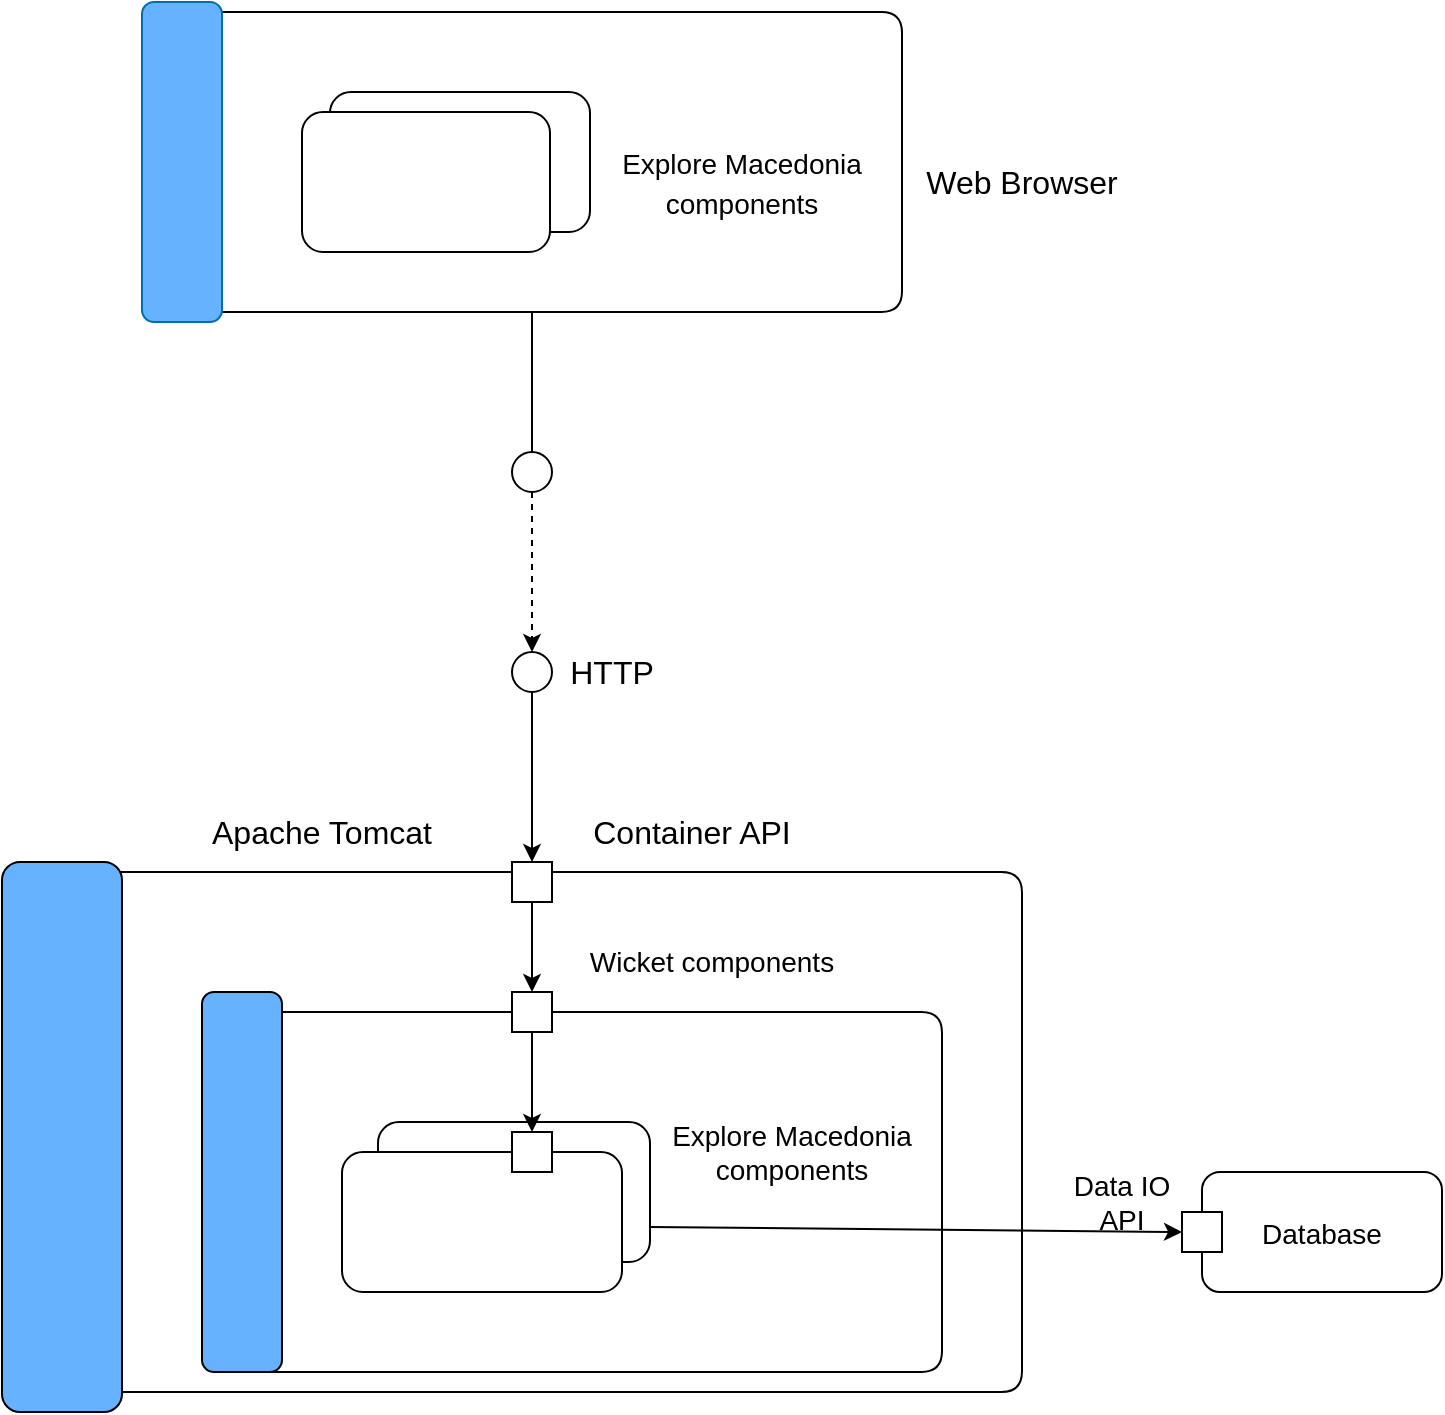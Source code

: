 <mxfile version="15.8.7" type="device"><diagram id="QTyT5MWDh5bFaHqdwtnS" name="Page-1"><mxGraphModel dx="1221" dy="681" grid="1" gridSize="10" guides="1" tooltips="1" connect="1" arrows="1" fold="1" page="1" pageScale="1" pageWidth="827" pageHeight="1169" math="0" shadow="0"><root><mxCell id="0"/><mxCell id="1" parent="0"/><mxCell id="1Oal8KcyTBIZTDFiERmD-1" value="Horizontal Container" style="swimlane;horizontal=0;rounded=1;" vertex="1" parent="1"><mxGeometry x="170" y="140" width="370" height="150" as="geometry"/></mxCell><mxCell id="1Oal8KcyTBIZTDFiERmD-2" value="" style="rounded=1;whiteSpace=wrap;html=1;fillColor=#66B2FF;fontColor=#ffffff;strokeColor=#006EAF;" vertex="1" parent="1Oal8KcyTBIZTDFiERmD-1"><mxGeometry x="-10" y="-5" width="40" height="160" as="geometry"/></mxCell><mxCell id="1Oal8KcyTBIZTDFiERmD-3" value="" style="rounded=1;whiteSpace=wrap;html=1;" vertex="1" parent="1Oal8KcyTBIZTDFiERmD-1"><mxGeometry x="84" y="40" width="130" height="70" as="geometry"/></mxCell><mxCell id="1Oal8KcyTBIZTDFiERmD-4" value="" style="rounded=1;whiteSpace=wrap;html=1;" vertex="1" parent="1Oal8KcyTBIZTDFiERmD-1"><mxGeometry x="70" y="50" width="124" height="70" as="geometry"/></mxCell><mxCell id="1Oal8KcyTBIZTDFiERmD-6" value="&lt;font style=&quot;font-size: 14px&quot;&gt;Explore Macedonia components&lt;/font&gt;" style="text;html=1;strokeColor=none;fillColor=none;align=center;verticalAlign=middle;whiteSpace=wrap;rounded=0;fontSize=16;" vertex="1" parent="1Oal8KcyTBIZTDFiERmD-1"><mxGeometry x="210" y="65" width="160" height="40" as="geometry"/></mxCell><mxCell id="1Oal8KcyTBIZTDFiERmD-5" value="&lt;font style=&quot;font-size: 16px&quot;&gt;Web Browser&lt;/font&gt;" style="text;html=1;strokeColor=none;fillColor=none;align=center;verticalAlign=middle;whiteSpace=wrap;rounded=0;" vertex="1" parent="1"><mxGeometry x="550" y="210" width="100" height="30" as="geometry"/></mxCell><mxCell id="1Oal8KcyTBIZTDFiERmD-7" value="" style="endArrow=none;html=1;rounded=0;fontSize=14;exitX=0.5;exitY=1;exitDx=0;exitDy=0;" edge="1" parent="1" source="1Oal8KcyTBIZTDFiERmD-1" target="1Oal8KcyTBIZTDFiERmD-8"><mxGeometry width="50" height="50" relative="1" as="geometry"><mxPoint x="390" y="290" as="sourcePoint"/><mxPoint x="390" y="360" as="targetPoint"/></mxGeometry></mxCell><mxCell id="1Oal8KcyTBIZTDFiERmD-8" value="" style="ellipse;whiteSpace=wrap;html=1;aspect=fixed;rounded=1;fontSize=14;" vertex="1" parent="1"><mxGeometry x="345" y="360" width="20" height="20" as="geometry"/></mxCell><mxCell id="1Oal8KcyTBIZTDFiERmD-9" value="" style="endArrow=classic;html=1;rounded=0;fontSize=14;exitX=0.5;exitY=1;exitDx=0;exitDy=0;entryX=0.5;entryY=0;entryDx=0;entryDy=0;dashed=1;" edge="1" parent="1" source="1Oal8KcyTBIZTDFiERmD-8" target="1Oal8KcyTBIZTDFiERmD-10"><mxGeometry width="50" height="50" relative="1" as="geometry"><mxPoint x="440" y="410" as="sourcePoint"/><mxPoint x="510" y="430" as="targetPoint"/></mxGeometry></mxCell><mxCell id="1Oal8KcyTBIZTDFiERmD-10" value="" style="ellipse;whiteSpace=wrap;html=1;aspect=fixed;rounded=1;fontSize=14;" vertex="1" parent="1"><mxGeometry x="345" y="460" width="20" height="20" as="geometry"/></mxCell><mxCell id="1Oal8KcyTBIZTDFiERmD-13" value="" style="endArrow=classic;html=1;rounded=0;fontSize=14;exitX=0.5;exitY=1;exitDx=0;exitDy=0;" edge="1" parent="1" source="1Oal8KcyTBIZTDFiERmD-10" target="1Oal8KcyTBIZTDFiERmD-15"><mxGeometry width="50" height="50" relative="1" as="geometry"><mxPoint x="390" y="490" as="sourcePoint"/><mxPoint x="390" y="560" as="targetPoint"/></mxGeometry></mxCell><mxCell id="1Oal8KcyTBIZTDFiERmD-14" value="Horizontal Container" style="swimlane;horizontal=0;rounded=1;fontSize=14;fillColor=#66B2FF;" vertex="1" parent="1"><mxGeometry x="120" y="570" width="480" height="260" as="geometry"/></mxCell><mxCell id="1Oal8KcyTBIZTDFiERmD-18" value="Horizontal Container" style="swimlane;horizontal=0;rounded=1;fontSize=14;fillColor=#66B2FF;" vertex="1" parent="1Oal8KcyTBIZTDFiERmD-14"><mxGeometry x="80" y="70" width="360" height="180" as="geometry"/></mxCell><mxCell id="1Oal8KcyTBIZTDFiERmD-19" value="" style="rounded=1;whiteSpace=wrap;html=1;" vertex="1" parent="1Oal8KcyTBIZTDFiERmD-18"><mxGeometry x="78" y="55" width="136" height="70" as="geometry"/></mxCell><mxCell id="1Oal8KcyTBIZTDFiERmD-20" value="" style="rounded=1;whiteSpace=wrap;html=1;" vertex="1" parent="1Oal8KcyTBIZTDFiERmD-18"><mxGeometry x="60" y="70" width="140" height="70" as="geometry"/></mxCell><mxCell id="1Oal8KcyTBIZTDFiERmD-21" value="" style="rounded=0;whiteSpace=wrap;html=1;fontSize=14;" vertex="1" parent="1Oal8KcyTBIZTDFiERmD-18"><mxGeometry x="145" y="-10" width="20" height="20" as="geometry"/></mxCell><mxCell id="1Oal8KcyTBIZTDFiERmD-22" value="" style="rounded=0;whiteSpace=wrap;html=1;fontSize=14;" vertex="1" parent="1Oal8KcyTBIZTDFiERmD-18"><mxGeometry x="145" y="60" width="20" height="20" as="geometry"/></mxCell><mxCell id="1Oal8KcyTBIZTDFiERmD-24" value="Explore Macedonia components" style="text;html=1;strokeColor=none;fillColor=none;align=center;verticalAlign=middle;whiteSpace=wrap;rounded=0;fontSize=14;" vertex="1" parent="1Oal8KcyTBIZTDFiERmD-18"><mxGeometry x="220" y="55" width="130" height="30" as="geometry"/></mxCell><mxCell id="1Oal8KcyTBIZTDFiERmD-38" value="" style="rounded=1;whiteSpace=wrap;html=1;fontSize=14;fillColor=#66B2FF;" vertex="1" parent="1Oal8KcyTBIZTDFiERmD-18"><mxGeometry x="-10" y="-10" width="40" height="190" as="geometry"/></mxCell><mxCell id="1Oal8KcyTBIZTDFiERmD-43" value="" style="endArrow=classic;html=1;rounded=0;fontSize=14;exitX=0.5;exitY=1;exitDx=0;exitDy=0;entryX=0.5;entryY=0;entryDx=0;entryDy=0;" edge="1" parent="1Oal8KcyTBIZTDFiERmD-18" source="1Oal8KcyTBIZTDFiERmD-21" target="1Oal8KcyTBIZTDFiERmD-22"><mxGeometry width="50" height="50" relative="1" as="geometry"><mxPoint x="160" y="40" as="sourcePoint"/><mxPoint x="210" y="-10" as="targetPoint"/></mxGeometry></mxCell><mxCell id="1Oal8KcyTBIZTDFiERmD-25" value="Wicket components" style="text;html=1;strokeColor=none;fillColor=none;align=center;verticalAlign=middle;whiteSpace=wrap;rounded=0;fontSize=14;" vertex="1" parent="1Oal8KcyTBIZTDFiERmD-14"><mxGeometry x="260" y="30" width="130" height="30" as="geometry"/></mxCell><mxCell id="1Oal8KcyTBIZTDFiERmD-15" value="" style="rounded=0;whiteSpace=wrap;html=1;fontSize=14;" vertex="1" parent="1Oal8KcyTBIZTDFiERmD-14"><mxGeometry x="225" y="-5" width="20" height="20" as="geometry"/></mxCell><mxCell id="1Oal8KcyTBIZTDFiERmD-39" value="" style="endArrow=classic;html=1;rounded=0;fontSize=14;exitX=0.5;exitY=1;exitDx=0;exitDy=0;entryX=0.5;entryY=0;entryDx=0;entryDy=0;" edge="1" parent="1Oal8KcyTBIZTDFiERmD-14" source="1Oal8KcyTBIZTDFiERmD-15" target="1Oal8KcyTBIZTDFiERmD-21"><mxGeometry width="50" height="50" relative="1" as="geometry"><mxPoint x="270" y="60" as="sourcePoint"/><mxPoint x="320" y="10" as="targetPoint"/></mxGeometry></mxCell><mxCell id="1Oal8KcyTBIZTDFiERmD-26" value="&lt;font style=&quot;font-size: 16px&quot;&gt;Container API&lt;/font&gt;" style="text;html=1;strokeColor=none;fillColor=none;align=center;verticalAlign=middle;whiteSpace=wrap;rounded=0;fontSize=14;" vertex="1" parent="1"><mxGeometry x="365" y="535" width="140" height="30" as="geometry"/></mxCell><mxCell id="1Oal8KcyTBIZTDFiERmD-27" value="&lt;font style=&quot;font-size: 16px&quot;&gt;Apache Tomcat&lt;/font&gt;" style="text;html=1;strokeColor=none;fillColor=none;align=center;verticalAlign=middle;whiteSpace=wrap;rounded=0;fontSize=14;" vertex="1" parent="1"><mxGeometry x="190" y="535" width="120" height="30" as="geometry"/></mxCell><mxCell id="1Oal8KcyTBIZTDFiERmD-28" value="" style="endArrow=classic;html=1;rounded=0;fontSize=16;exitX=1;exitY=0.75;exitDx=0;exitDy=0;entryX=0;entryY=0.5;entryDx=0;entryDy=0;" edge="1" parent="1" source="1Oal8KcyTBIZTDFiERmD-19" target="1Oal8KcyTBIZTDFiERmD-33"><mxGeometry width="50" height="50" relative="1" as="geometry"><mxPoint x="390" y="740" as="sourcePoint"/><mxPoint x="730" y="753" as="targetPoint"/></mxGeometry></mxCell><mxCell id="1Oal8KcyTBIZTDFiERmD-30" value="&lt;font style=&quot;font-size: 14px&quot;&gt;Database&lt;/font&gt;" style="rounded=1;whiteSpace=wrap;html=1;fontSize=16;" vertex="1" parent="1"><mxGeometry x="690" y="720" width="120" height="60" as="geometry"/></mxCell><mxCell id="1Oal8KcyTBIZTDFiERmD-33" value="" style="rounded=0;whiteSpace=wrap;html=1;fontSize=14;" vertex="1" parent="1"><mxGeometry x="680" y="740" width="20" height="20" as="geometry"/></mxCell><mxCell id="1Oal8KcyTBIZTDFiERmD-34" value="Data IO&lt;br&gt;API" style="text;html=1;strokeColor=none;fillColor=none;align=center;verticalAlign=middle;whiteSpace=wrap;rounded=0;fontSize=14;" vertex="1" parent="1"><mxGeometry x="620" y="720" width="60" height="30" as="geometry"/></mxCell><mxCell id="1Oal8KcyTBIZTDFiERmD-37" value="" style="rounded=1;whiteSpace=wrap;html=1;fontSize=14;fillColor=#66B2FF;" vertex="1" parent="1"><mxGeometry x="90" y="565" width="60" height="275" as="geometry"/></mxCell><mxCell id="1Oal8KcyTBIZTDFiERmD-44" value="&lt;font style=&quot;font-size: 16px&quot;&gt;HTTP&lt;/font&gt;" style="text;html=1;strokeColor=none;fillColor=none;align=center;verticalAlign=middle;whiteSpace=wrap;rounded=0;fontSize=14;" vertex="1" parent="1"><mxGeometry x="365" y="455" width="60" height="30" as="geometry"/></mxCell></root></mxGraphModel></diagram></mxfile>